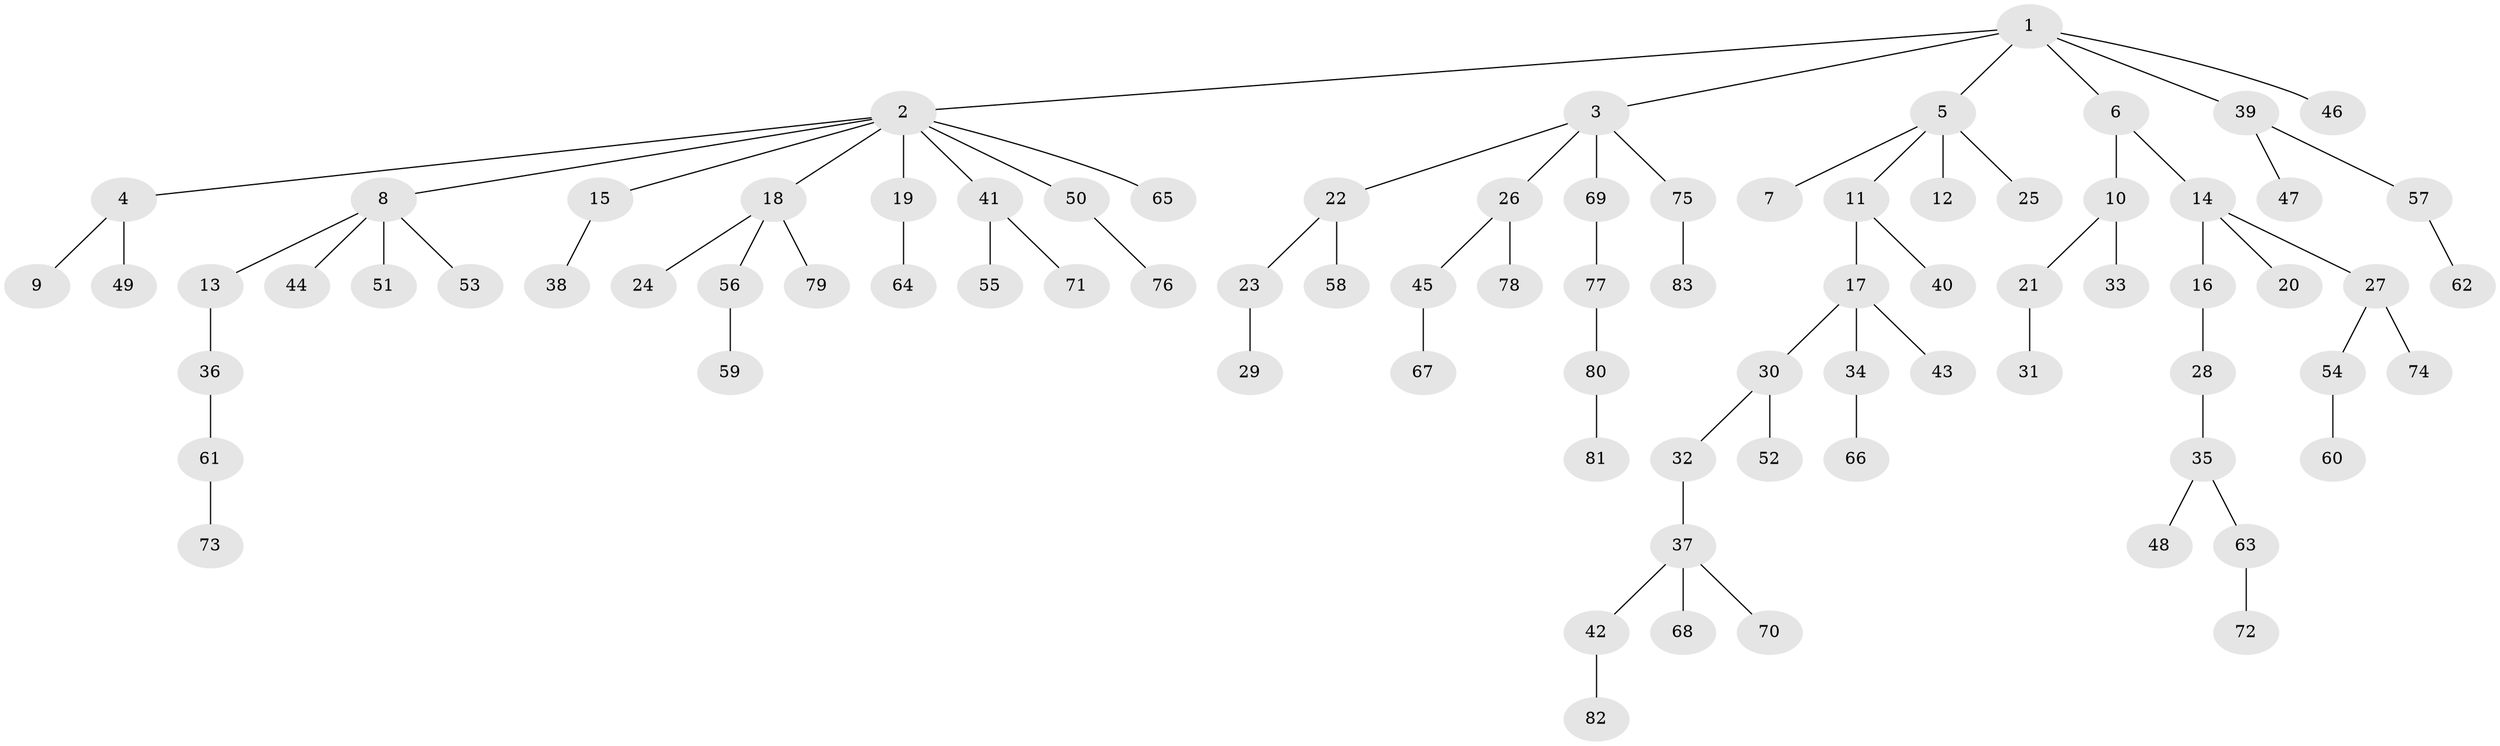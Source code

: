 // Generated by graph-tools (version 1.1) at 2025/53/03/09/25 04:53:42]
// undirected, 83 vertices, 82 edges
graph export_dot {
graph [start="1"]
  node [color=gray90,style=filled];
  1;
  2;
  3;
  4;
  5;
  6;
  7;
  8;
  9;
  10;
  11;
  12;
  13;
  14;
  15;
  16;
  17;
  18;
  19;
  20;
  21;
  22;
  23;
  24;
  25;
  26;
  27;
  28;
  29;
  30;
  31;
  32;
  33;
  34;
  35;
  36;
  37;
  38;
  39;
  40;
  41;
  42;
  43;
  44;
  45;
  46;
  47;
  48;
  49;
  50;
  51;
  52;
  53;
  54;
  55;
  56;
  57;
  58;
  59;
  60;
  61;
  62;
  63;
  64;
  65;
  66;
  67;
  68;
  69;
  70;
  71;
  72;
  73;
  74;
  75;
  76;
  77;
  78;
  79;
  80;
  81;
  82;
  83;
  1 -- 2;
  1 -- 3;
  1 -- 5;
  1 -- 6;
  1 -- 39;
  1 -- 46;
  2 -- 4;
  2 -- 8;
  2 -- 15;
  2 -- 18;
  2 -- 19;
  2 -- 41;
  2 -- 50;
  2 -- 65;
  3 -- 22;
  3 -- 26;
  3 -- 69;
  3 -- 75;
  4 -- 9;
  4 -- 49;
  5 -- 7;
  5 -- 11;
  5 -- 12;
  5 -- 25;
  6 -- 10;
  6 -- 14;
  8 -- 13;
  8 -- 44;
  8 -- 51;
  8 -- 53;
  10 -- 21;
  10 -- 33;
  11 -- 17;
  11 -- 40;
  13 -- 36;
  14 -- 16;
  14 -- 20;
  14 -- 27;
  15 -- 38;
  16 -- 28;
  17 -- 30;
  17 -- 34;
  17 -- 43;
  18 -- 24;
  18 -- 56;
  18 -- 79;
  19 -- 64;
  21 -- 31;
  22 -- 23;
  22 -- 58;
  23 -- 29;
  26 -- 45;
  26 -- 78;
  27 -- 54;
  27 -- 74;
  28 -- 35;
  30 -- 32;
  30 -- 52;
  32 -- 37;
  34 -- 66;
  35 -- 48;
  35 -- 63;
  36 -- 61;
  37 -- 42;
  37 -- 68;
  37 -- 70;
  39 -- 47;
  39 -- 57;
  41 -- 55;
  41 -- 71;
  42 -- 82;
  45 -- 67;
  50 -- 76;
  54 -- 60;
  56 -- 59;
  57 -- 62;
  61 -- 73;
  63 -- 72;
  69 -- 77;
  75 -- 83;
  77 -- 80;
  80 -- 81;
}
